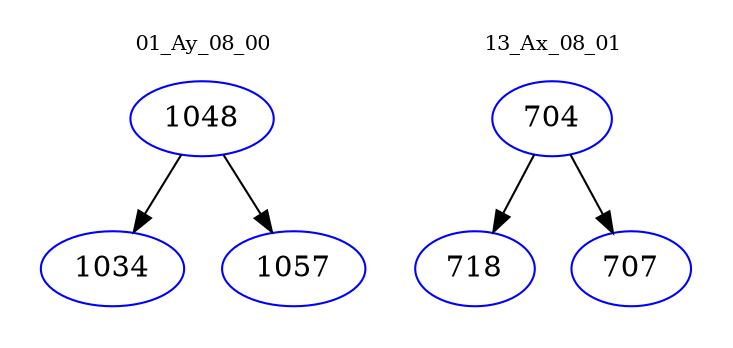 digraph{
subgraph cluster_0 {
color = white
label = "01_Ay_08_00";
fontsize=10;
T0_1048 [label="1048", color="blue"]
T0_1048 -> T0_1034 [color="black"]
T0_1034 [label="1034", color="blue"]
T0_1048 -> T0_1057 [color="black"]
T0_1057 [label="1057", color="blue"]
}
subgraph cluster_1 {
color = white
label = "13_Ax_08_01";
fontsize=10;
T1_704 [label="704", color="blue"]
T1_704 -> T1_718 [color="black"]
T1_718 [label="718", color="blue"]
T1_704 -> T1_707 [color="black"]
T1_707 [label="707", color="blue"]
}
}
